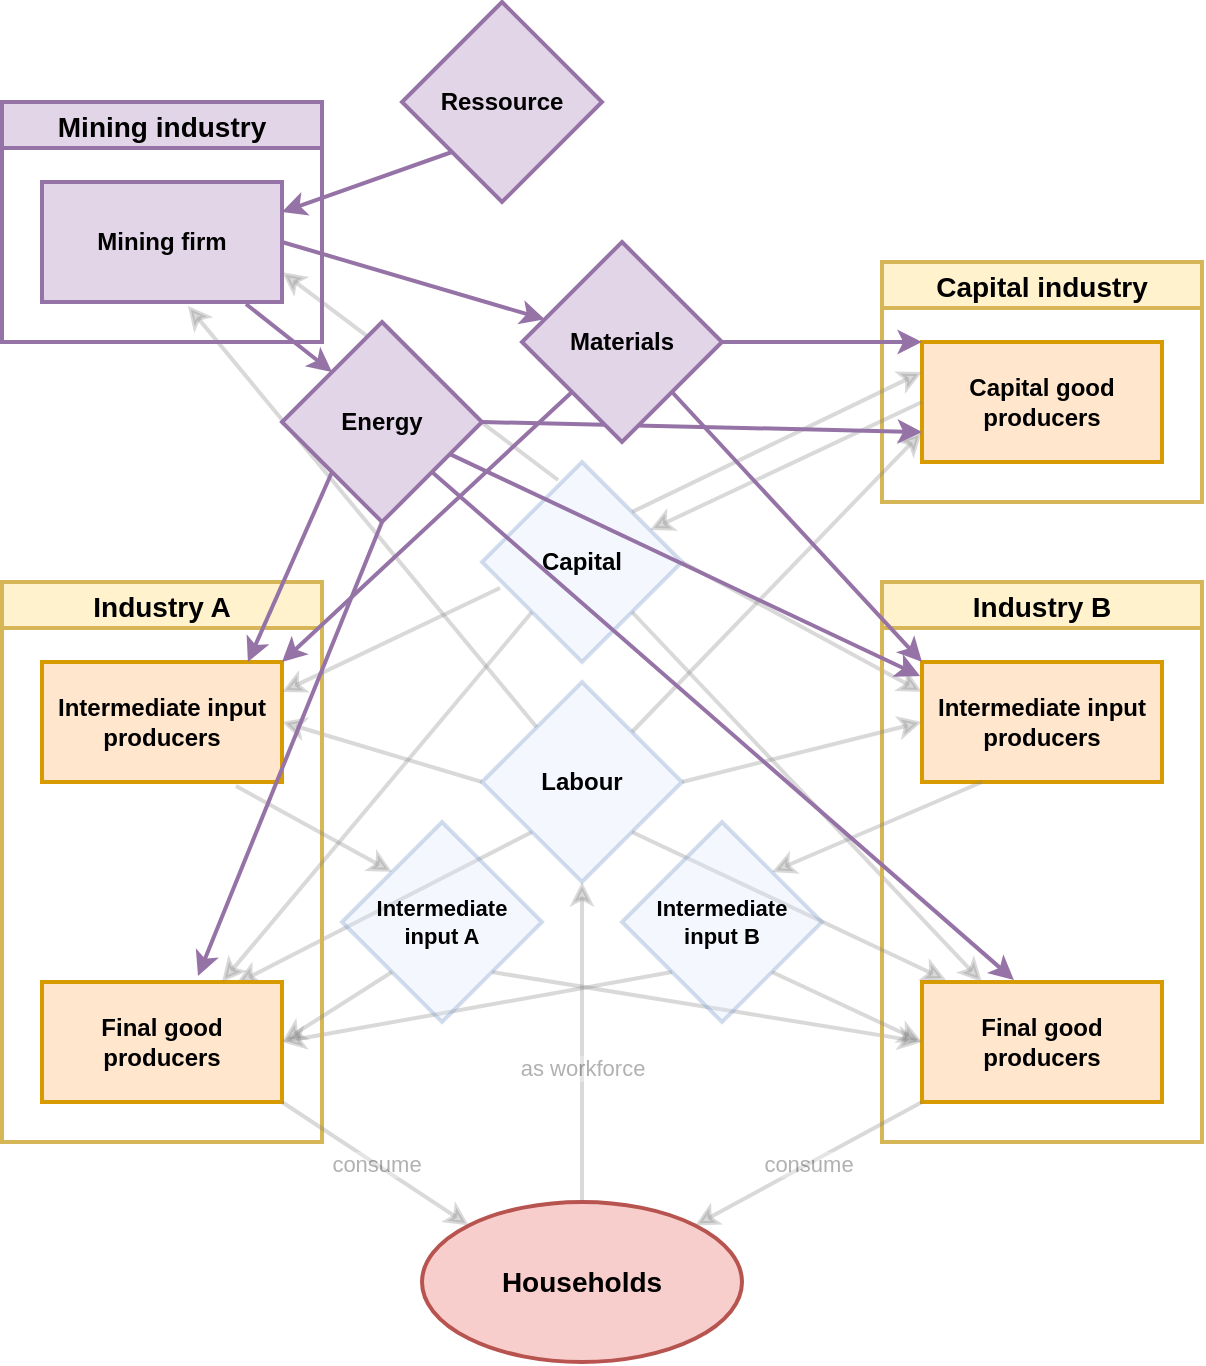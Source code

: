<mxfile version="16.4.11" type="github">
  <diagram id="RKy1fjhTBrsu8SNiVf_X" name="Page-1">
    <mxGraphModel dx="1422" dy="791" grid="1" gridSize="10" guides="1" tooltips="1" connect="1" arrows="1" fold="1" page="1" pageScale="1" pageWidth="827" pageHeight="1169" math="0" shadow="0">
      <root>
        <mxCell id="0" />
        <mxCell id="1" parent="0" />
        <mxCell id="RLwwSOCWPDE9d2zi6889-97" value="" style="endArrow=classic;html=1;rounded=0;labelBackgroundColor=default;fontFamily=Helvetica;fontSize=11;fontColor=default;strokeColor=#808080;strokeWidth=2;exitX=0;exitY=1;exitDx=0;exitDy=0;entryX=0.808;entryY=0.017;entryDx=0;entryDy=0;entryPerimeter=0;opacity=30;" parent="1" source="RLwwSOCWPDE9d2zi6889-99" target="RLwwSOCWPDE9d2zi6889-85" edge="1">
          <mxGeometry width="50" height="50" relative="1" as="geometry">
            <mxPoint x="410" y="430" as="sourcePoint" />
            <mxPoint x="270" y="520" as="targetPoint" />
          </mxGeometry>
        </mxCell>
        <mxCell id="EClmNM0gklMsoyYgT-cb-10" value="" style="endArrow=classic;html=1;rounded=0;labelBackgroundColor=default;fontFamily=Helvetica;fontSize=11;fontColor=default;strokeColor=#808080;strokeWidth=2;entryX=0.608;entryY=1.033;entryDx=0;entryDy=0;entryPerimeter=0;opacity=30;" parent="1" source="RLwwSOCWPDE9d2zi6889-99" target="EClmNM0gklMsoyYgT-cb-2" edge="1">
          <mxGeometry width="50" height="50" relative="1" as="geometry">
            <mxPoint x="395" y="295" as="sourcePoint" />
            <mxPoint x="270" y="175" as="targetPoint" />
          </mxGeometry>
        </mxCell>
        <mxCell id="EClmNM0gklMsoyYgT-cb-9" value="" style="endArrow=classic;html=1;rounded=0;labelBackgroundColor=default;fontFamily=Helvetica;fontSize=11;fontColor=default;strokeColor=#808080;strokeWidth=2;exitX=0.38;exitY=0.09;exitDx=0;exitDy=0;entryX=1;entryY=0.75;entryDx=0;entryDy=0;opacity=30;exitPerimeter=0;" parent="1" source="RLwwSOCWPDE9d2zi6889-98" target="EClmNM0gklMsoyYgT-cb-2" edge="1">
          <mxGeometry width="50" height="50" relative="1" as="geometry">
            <mxPoint x="370" y="320" as="sourcePoint" />
            <mxPoint x="240" y="240" as="targetPoint" />
          </mxGeometry>
        </mxCell>
        <mxCell id="RLwwSOCWPDE9d2zi6889-111" value="" style="endArrow=classic;html=1;rounded=0;labelBackgroundColor=default;fontFamily=Helvetica;fontSize=11;fontColor=default;strokeColor=#808080;strokeWidth=2;exitX=0;exitY=1;exitDx=0;exitDy=0;entryX=1;entryY=0.5;entryDx=0;entryDy=0;opacity=30;" parent="1" source="RLwwSOCWPDE9d2zi6889-105" target="RLwwSOCWPDE9d2zi6889-85" edge="1">
          <mxGeometry width="50" height="50" relative="1" as="geometry">
            <mxPoint x="660" y="430" as="sourcePoint" />
            <mxPoint x="550" y="500" as="targetPoint" />
          </mxGeometry>
        </mxCell>
        <mxCell id="RLwwSOCWPDE9d2zi6889-108" value="" style="endArrow=classic;html=1;rounded=0;labelBackgroundColor=default;fontFamily=Helvetica;fontSize=11;fontColor=default;strokeColor=#808080;strokeWidth=2;exitX=1;exitY=1;exitDx=0;exitDy=0;entryX=0;entryY=0.5;entryDx=0;entryDy=0;opacity=30;" parent="1" source="RLwwSOCWPDE9d2zi6889-104" target="RLwwSOCWPDE9d2zi6889-89" edge="1">
          <mxGeometry width="50" height="50" relative="1" as="geometry">
            <mxPoint x="350" y="540" as="sourcePoint" />
            <mxPoint x="270" y="560" as="targetPoint" />
          </mxGeometry>
        </mxCell>
        <mxCell id="RLwwSOCWPDE9d2zi6889-77" value="" style="endArrow=classic;html=1;rounded=0;labelBackgroundColor=default;fontFamily=Helvetica;fontSize=11;fontColor=default;strokeColor=#808080;strokeWidth=2;exitX=1;exitY=1;exitDx=0;exitDy=0;entryX=0.25;entryY=0;entryDx=0;entryDy=0;opacity=30;" parent="1" source="RLwwSOCWPDE9d2zi6889-98" target="RLwwSOCWPDE9d2zi6889-89" edge="1">
          <mxGeometry width="50" height="50" relative="1" as="geometry">
            <mxPoint x="460" y="360" as="sourcePoint" />
            <mxPoint x="640" y="440" as="targetPoint" />
          </mxGeometry>
        </mxCell>
        <mxCell id="RLwwSOCWPDE9d2zi6889-78" value="" style="endArrow=classic;html=1;rounded=0;labelBackgroundColor=default;fontFamily=Helvetica;fontSize=11;fontColor=default;strokeColor=#808080;strokeWidth=2;exitX=1;exitY=0.5;exitDx=0;exitDy=0;entryX=0;entryY=0.25;entryDx=0;entryDy=0;opacity=30;" parent="1" source="RLwwSOCWPDE9d2zi6889-98" target="RLwwSOCWPDE9d2zi6889-88" edge="1">
          <mxGeometry width="50" height="50" relative="1" as="geometry">
            <mxPoint x="400" y="380" as="sourcePoint" />
            <mxPoint x="270" y="520" as="targetPoint" />
          </mxGeometry>
        </mxCell>
        <mxCell id="RLwwSOCWPDE9d2zi6889-79" value="" style="endArrow=classic;html=1;rounded=0;labelBackgroundColor=default;fontFamily=Helvetica;fontSize=11;fontColor=default;strokeColor=#808080;strokeWidth=2;exitX=0;exitY=0.5;exitDx=0;exitDy=0;entryX=1;entryY=0.5;entryDx=0;entryDy=0;opacity=30;" parent="1" source="RLwwSOCWPDE9d2zi6889-99" target="RLwwSOCWPDE9d2zi6889-84" edge="1">
          <mxGeometry width="50" height="50" relative="1" as="geometry">
            <mxPoint x="510" y="430" as="sourcePoint" />
            <mxPoint x="276.96" y="521.02" as="targetPoint" />
          </mxGeometry>
        </mxCell>
        <mxCell id="RLwwSOCWPDE9d2zi6889-83" value="Industry A" style="swimlane;fillColor=#fff2cc;strokeColor=#d6b656;strokeWidth=2;fontSize=14;" parent="1" vertex="1">
          <mxGeometry x="120" y="320" width="160" height="280" as="geometry" />
        </mxCell>
        <mxCell id="RLwwSOCWPDE9d2zi6889-84" value="&lt;b&gt;Intermediate input producers&lt;/b&gt;" style="rounded=0;whiteSpace=wrap;html=1;fillColor=#ffe6cc;strokeColor=#d79b00;strokeWidth=2;" parent="RLwwSOCWPDE9d2zi6889-83" vertex="1">
          <mxGeometry x="20" y="40" width="120" height="60" as="geometry" />
        </mxCell>
        <mxCell id="RLwwSOCWPDE9d2zi6889-85" value="&lt;div&gt;&lt;b&gt;Final good &lt;br&gt;&lt;/b&gt;&lt;/div&gt;&lt;div&gt;&lt;b&gt;producers&lt;/b&gt;&lt;/div&gt;" style="rounded=0;whiteSpace=wrap;html=1;fillColor=#ffe6cc;strokeColor=#d79b00;strokeWidth=2;" parent="RLwwSOCWPDE9d2zi6889-83" vertex="1">
          <mxGeometry x="20" y="200" width="120" height="60" as="geometry" />
        </mxCell>
        <mxCell id="RLwwSOCWPDE9d2zi6889-87" value="Industry B" style="swimlane;fillColor=#fff2cc;strokeColor=#d6b656;strokeWidth=2;fontSize=14;" parent="1" vertex="1">
          <mxGeometry x="560" y="320" width="160" height="280" as="geometry" />
        </mxCell>
        <mxCell id="RLwwSOCWPDE9d2zi6889-88" value="&lt;b&gt;Intermediate input producers&lt;/b&gt;" style="rounded=0;whiteSpace=wrap;html=1;fillColor=#ffe6cc;strokeColor=#d79b00;strokeWidth=2;" parent="RLwwSOCWPDE9d2zi6889-87" vertex="1">
          <mxGeometry x="20" y="40" width="120" height="60" as="geometry" />
        </mxCell>
        <mxCell id="RLwwSOCWPDE9d2zi6889-89" value="&lt;div&gt;&lt;b&gt;Final good &lt;br&gt;&lt;/b&gt;&lt;/div&gt;&lt;div&gt;&lt;b&gt;producers&lt;/b&gt;&lt;/div&gt;" style="rounded=0;whiteSpace=wrap;html=1;fillColor=#ffe6cc;strokeColor=#d79b00;strokeWidth=2;" parent="RLwwSOCWPDE9d2zi6889-87" vertex="1">
          <mxGeometry x="20" y="200" width="120" height="60" as="geometry" />
        </mxCell>
        <mxCell id="frqVIynp-WOr74QWTHK4-5" value="&lt;font style=&quot;font-size: 11px;&quot;&gt;as workforce&lt;/font&gt;" style="edgeStyle=orthogonalEdgeStyle;rounded=0;orthogonalLoop=1;jettySize=auto;html=1;entryX=0.5;entryY=1;entryDx=0;entryDy=0;fontSize=11;strokeWidth=2;strokeColor=#808080;verticalAlign=top;opacity=30;textOpacity=30;" parent="1" source="RLwwSOCWPDE9d2zi6889-91" target="RLwwSOCWPDE9d2zi6889-99" edge="1">
          <mxGeometry relative="1" as="geometry" />
        </mxCell>
        <mxCell id="RLwwSOCWPDE9d2zi6889-91" value="&lt;font size=&quot;1&quot;&gt;&lt;b style=&quot;font-size: 14px&quot;&gt;Households&lt;/b&gt;&lt;/font&gt;" style="ellipse;whiteSpace=wrap;html=1;fillColor=#f8cecc;strokeColor=#b85450;strokeWidth=2;" parent="1" vertex="1">
          <mxGeometry x="330" y="630" width="160" height="80" as="geometry" />
        </mxCell>
        <mxCell id="RLwwSOCWPDE9d2zi6889-93" value="consume" style="endArrow=classic;html=1;rounded=0;labelBackgroundColor=default;fontFamily=Helvetica;fontSize=11;fontColor=default;strokeColor=#808080;strokeWidth=2;exitX=1;exitY=1;exitDx=0;exitDy=0;entryX=0;entryY=0;entryDx=0;entryDy=0;opacity=30;textOpacity=30;" parent="1" source="RLwwSOCWPDE9d2zi6889-85" target="RLwwSOCWPDE9d2zi6889-91" edge="1">
          <mxGeometry width="50" height="50" relative="1" as="geometry">
            <mxPoint x="290" y="690" as="sourcePoint" />
            <mxPoint x="340" y="640" as="targetPoint" />
          </mxGeometry>
        </mxCell>
        <mxCell id="RLwwSOCWPDE9d2zi6889-94" value="consume" style="endArrow=classic;html=1;rounded=0;labelBackgroundColor=default;fontFamily=Helvetica;fontSize=11;fontColor=default;strokeColor=#808080;strokeWidth=2;exitX=0;exitY=1;exitDx=0;exitDy=0;entryX=1;entryY=0;entryDx=0;entryDy=0;textOpacity=30;opacity=30;" parent="1" source="RLwwSOCWPDE9d2zi6889-89" target="RLwwSOCWPDE9d2zi6889-91" edge="1">
          <mxGeometry width="50" height="50" relative="1" as="geometry">
            <mxPoint x="370" y="580" as="sourcePoint" />
            <mxPoint x="407.574" y="661.716" as="targetPoint" />
          </mxGeometry>
        </mxCell>
        <mxCell id="RLwwSOCWPDE9d2zi6889-95" value="" style="endArrow=classic;html=1;rounded=0;labelBackgroundColor=default;fontFamily=Helvetica;fontSize=11;fontColor=default;strokeColor=#808080;strokeWidth=2;exitX=0.09;exitY=0.63;exitDx=0;exitDy=0;entryX=1;entryY=0.25;entryDx=0;entryDy=0;opacity=30;exitPerimeter=0;" parent="1" source="RLwwSOCWPDE9d2zi6889-98" target="RLwwSOCWPDE9d2zi6889-84" edge="1">
          <mxGeometry width="50" height="50" relative="1" as="geometry">
            <mxPoint x="480" y="530" as="sourcePoint" />
            <mxPoint x="530" y="480" as="targetPoint" />
          </mxGeometry>
        </mxCell>
        <mxCell id="RLwwSOCWPDE9d2zi6889-96" value="" style="endArrow=classic;html=1;rounded=0;labelBackgroundColor=default;fontFamily=Helvetica;fontSize=11;fontColor=default;strokeColor=#808080;strokeWidth=2;exitX=0;exitY=1;exitDx=0;exitDy=0;entryX=0.75;entryY=0;entryDx=0;entryDy=0;opacity=30;" parent="1" source="RLwwSOCWPDE9d2zi6889-98" target="RLwwSOCWPDE9d2zi6889-85" edge="1">
          <mxGeometry width="50" height="50" relative="1" as="geometry">
            <mxPoint x="390" y="410" as="sourcePoint" />
            <mxPoint x="300" y="425" as="targetPoint" />
          </mxGeometry>
        </mxCell>
        <mxCell id="RLwwSOCWPDE9d2zi6889-98" value="&lt;b&gt;Capital&lt;/b&gt;" style="rhombus;whiteSpace=wrap;html=1;fillColor=#dae8fc;strokeColor=#6c8ebf;strokeWidth=2;opacity=30;" parent="1" vertex="1">
          <mxGeometry x="360" y="260" width="100" height="100" as="geometry" />
        </mxCell>
        <mxCell id="RLwwSOCWPDE9d2zi6889-99" value="&lt;b&gt;Labour&lt;/b&gt;" style="rhombus;whiteSpace=wrap;html=1;fillColor=#dae8fc;strokeColor=#6c8ebf;strokeWidth=2;opacity=30;" parent="1" vertex="1">
          <mxGeometry x="360" y="370" width="100" height="100" as="geometry" />
        </mxCell>
        <mxCell id="RLwwSOCWPDE9d2zi6889-100" value="" style="endArrow=classic;html=1;rounded=0;labelBackgroundColor=default;fontFamily=Helvetica;fontSize=11;fontColor=default;strokeColor=#808080;strokeWidth=2;exitX=1;exitY=0.5;exitDx=0;exitDy=0;entryX=0;entryY=0.5;entryDx=0;entryDy=0;opacity=30;" parent="1" source="RLwwSOCWPDE9d2zi6889-99" target="RLwwSOCWPDE9d2zi6889-88" edge="1">
          <mxGeometry width="50" height="50" relative="1" as="geometry">
            <mxPoint x="500" y="380" as="sourcePoint" />
            <mxPoint x="276.96" y="521.02" as="targetPoint" />
          </mxGeometry>
        </mxCell>
        <mxCell id="RLwwSOCWPDE9d2zi6889-101" value="" style="endArrow=classic;html=1;rounded=0;labelBackgroundColor=default;fontFamily=Helvetica;fontSize=11;fontColor=default;strokeColor=#808080;strokeWidth=2;exitX=1;exitY=1;exitDx=0;exitDy=0;entryX=0.1;entryY=-0.017;entryDx=0;entryDy=0;entryPerimeter=0;opacity=30;" parent="1" source="RLwwSOCWPDE9d2zi6889-99" target="RLwwSOCWPDE9d2zi6889-89" edge="1">
          <mxGeometry width="50" height="50" relative="1" as="geometry">
            <mxPoint x="555" y="360" as="sourcePoint" />
            <mxPoint x="640" y="425" as="targetPoint" />
          </mxGeometry>
        </mxCell>
        <mxCell id="RLwwSOCWPDE9d2zi6889-104" value="&lt;div&gt;&lt;b&gt;Intermediate &lt;br&gt;&lt;/b&gt;&lt;/div&gt;&lt;div&gt;&lt;b&gt;input A&lt;/b&gt;&lt;/div&gt;" style="rhombus;whiteSpace=wrap;html=1;fontFamily=Helvetica;fontSize=11;fillColor=#dae8fc;strokeColor=#6c8ebf;strokeWidth=2;opacity=30;" parent="1" vertex="1">
          <mxGeometry x="290" y="440" width="100" height="100" as="geometry" />
        </mxCell>
        <mxCell id="RLwwSOCWPDE9d2zi6889-105" value="&lt;div&gt;&lt;b&gt;Intermediate &lt;br&gt;&lt;/b&gt;&lt;/div&gt;&lt;div&gt;&lt;b&gt;input B&lt;/b&gt;&lt;/div&gt;" style="rhombus;whiteSpace=wrap;html=1;fontFamily=Helvetica;fontSize=11;fillColor=#dae8fc;strokeColor=#6c8ebf;strokeWidth=2;opacity=30;" parent="1" vertex="1">
          <mxGeometry x="430" y="440" width="100" height="100" as="geometry" />
        </mxCell>
        <mxCell id="RLwwSOCWPDE9d2zi6889-106" value="" style="endArrow=classic;html=1;rounded=0;labelBackgroundColor=default;fontFamily=Helvetica;fontSize=11;fontColor=default;strokeColor=#808080;strokeWidth=2;exitX=0.808;exitY=1.033;exitDx=0;exitDy=0;exitPerimeter=0;entryX=0;entryY=0;entryDx=0;entryDy=0;opacity=30;" parent="1" source="RLwwSOCWPDE9d2zi6889-84" target="RLwwSOCWPDE9d2zi6889-104" edge="1">
          <mxGeometry width="50" height="50" relative="1" as="geometry">
            <mxPoint x="310" y="470" as="sourcePoint" />
            <mxPoint x="360" y="420" as="targetPoint" />
          </mxGeometry>
        </mxCell>
        <mxCell id="RLwwSOCWPDE9d2zi6889-107" value="" style="endArrow=classic;html=1;rounded=0;labelBackgroundColor=default;fontFamily=Helvetica;fontSize=11;fontColor=default;strokeColor=#808080;strokeWidth=2;exitX=0;exitY=1;exitDx=0;exitDy=0;entryX=1;entryY=0.5;entryDx=0;entryDy=0;opacity=30;" parent="1" source="RLwwSOCWPDE9d2zi6889-104" target="RLwwSOCWPDE9d2zi6889-85" edge="1">
          <mxGeometry width="50" height="50" relative="1" as="geometry">
            <mxPoint x="246.96" y="431.98" as="sourcePoint" />
            <mxPoint x="350" y="500" as="targetPoint" />
          </mxGeometry>
        </mxCell>
        <mxCell id="RLwwSOCWPDE9d2zi6889-109" value="" style="endArrow=classic;html=1;rounded=0;labelBackgroundColor=default;fontFamily=Helvetica;fontSize=11;fontColor=default;strokeColor=#808080;strokeWidth=2;exitX=1;exitY=1;exitDx=0;exitDy=0;entryX=0;entryY=0.5;entryDx=0;entryDy=0;opacity=30;" parent="1" source="RLwwSOCWPDE9d2zi6889-105" target="RLwwSOCWPDE9d2zi6889-89" edge="1">
          <mxGeometry width="50" height="50" relative="1" as="geometry">
            <mxPoint x="390" y="540" as="sourcePoint" />
            <mxPoint x="630" y="560" as="targetPoint" />
          </mxGeometry>
        </mxCell>
        <mxCell id="RLwwSOCWPDE9d2zi6889-110" value="" style="endArrow=classic;html=1;rounded=0;labelBackgroundColor=default;fontFamily=Helvetica;fontSize=11;fontColor=default;strokeColor=#808080;strokeWidth=2;exitX=0.25;exitY=1;exitDx=0;exitDy=0;entryX=1;entryY=0;entryDx=0;entryDy=0;opacity=30;" parent="1" source="RLwwSOCWPDE9d2zi6889-88" target="RLwwSOCWPDE9d2zi6889-105" edge="1">
          <mxGeometry width="50" height="50" relative="1" as="geometry">
            <mxPoint x="550" y="540" as="sourcePoint" />
            <mxPoint x="630" y="560" as="targetPoint" />
          </mxGeometry>
        </mxCell>
        <mxCell id="RLwwSOCWPDE9d2zi6889-112" value="Capital industry" style="swimlane;fontFamily=Helvetica;fontSize=14;fillColor=#fff2cc;strokeColor=#d6b656;strokeWidth=2;" parent="1" vertex="1">
          <mxGeometry x="560" y="160" width="160" height="120" as="geometry" />
        </mxCell>
        <mxCell id="RLwwSOCWPDE9d2zi6889-113" value="&lt;b&gt;Capital good producers&lt;/b&gt;" style="rounded=0;whiteSpace=wrap;html=1;fillColor=#ffe6cc;strokeColor=#d79b00;strokeWidth=2;" parent="RLwwSOCWPDE9d2zi6889-112" vertex="1">
          <mxGeometry x="20" y="40" width="120" height="60" as="geometry" />
        </mxCell>
        <mxCell id="RLwwSOCWPDE9d2zi6889-114" value="" style="endArrow=classic;html=1;rounded=0;labelBackgroundColor=default;fontFamily=Helvetica;fontSize=11;fontColor=default;strokeColor=#808080;strokeWidth=2;exitX=1;exitY=0;exitDx=0;exitDy=0;entryX=0;entryY=0.25;entryDx=0;entryDy=0;opacity=30;" parent="1" source="RLwwSOCWPDE9d2zi6889-98" target="RLwwSOCWPDE9d2zi6889-113" edge="1">
          <mxGeometry width="50" height="50" relative="1" as="geometry">
            <mxPoint x="500" y="310" as="sourcePoint" />
            <mxPoint x="630" y="385" as="targetPoint" />
          </mxGeometry>
        </mxCell>
        <mxCell id="RLwwSOCWPDE9d2zi6889-115" value="" style="endArrow=classic;html=1;rounded=0;labelBackgroundColor=default;fontFamily=Helvetica;fontSize=11;fontColor=default;strokeColor=#808080;strokeWidth=2;exitX=1;exitY=0;exitDx=0;exitDy=0;entryX=0;entryY=0.75;entryDx=0;entryDy=0;opacity=30;" parent="1" source="RLwwSOCWPDE9d2zi6889-99" target="RLwwSOCWPDE9d2zi6889-113" edge="1">
          <mxGeometry width="50" height="50" relative="1" as="geometry">
            <mxPoint x="500" y="430" as="sourcePoint" />
            <mxPoint x="630" y="400" as="targetPoint" />
          </mxGeometry>
        </mxCell>
        <mxCell id="RLwwSOCWPDE9d2zi6889-116" value="" style="endArrow=classic;html=1;rounded=0;labelBackgroundColor=default;fontFamily=Helvetica;fontSize=11;fontColor=default;strokeColor=#808080;strokeWidth=2;exitX=0;exitY=0.5;exitDx=0;exitDy=0;opacity=30;" parent="1" source="RLwwSOCWPDE9d2zi6889-113" target="RLwwSOCWPDE9d2zi6889-98" edge="1">
          <mxGeometry width="50" height="50" relative="1" as="geometry">
            <mxPoint x="475" y="405" as="sourcePoint" />
            <mxPoint x="630" y="255" as="targetPoint" />
          </mxGeometry>
        </mxCell>
        <mxCell id="EClmNM0gklMsoyYgT-cb-1" value="Mining industry" style="swimlane;fontFamily=Helvetica;fontSize=14;fillColor=#e1d5e7;strokeColor=#9673a6;strokeWidth=2;" parent="1" vertex="1">
          <mxGeometry x="120" y="80" width="160" height="120" as="geometry" />
        </mxCell>
        <mxCell id="EClmNM0gklMsoyYgT-cb-2" value="Mining firm" style="rounded=0;whiteSpace=wrap;html=1;fillColor=#e1d5e7;strokeColor=#9673a6;strokeWidth=2;fontStyle=1" parent="EClmNM0gklMsoyYgT-cb-1" vertex="1">
          <mxGeometry x="20" y="40" width="120" height="60" as="geometry" />
        </mxCell>
        <mxCell id="EClmNM0gklMsoyYgT-cb-5" value="" style="endArrow=classic;html=1;rounded=0;labelBackgroundColor=default;fontFamily=Helvetica;fontSize=11;fontColor=default;strokeColor=#9673a6;strokeWidth=2;fillColor=#e1d5e7;shape=connector;exitX=1;exitY=0.5;exitDx=0;exitDy=0;" parent="1" source="EClmNM0gklMsoyYgT-cb-2" target="RLwwSOCWPDE9d2zi6889-82" edge="1">
          <mxGeometry width="50" height="50" relative="1" as="geometry">
            <mxPoint x="320" y="340" as="sourcePoint" />
            <mxPoint x="440" y="350" as="targetPoint" />
          </mxGeometry>
        </mxCell>
        <mxCell id="EClmNM0gklMsoyYgT-cb-6" value="" style="endArrow=classic;html=1;rounded=0;labelBackgroundColor=default;fontFamily=Helvetica;fontSize=11;fontColor=default;strokeColor=#9673a6;strokeWidth=2;fillColor=#e1d5e7;shape=connector;exitX=0.85;exitY=1.017;exitDx=0;exitDy=0;exitPerimeter=0;entryX=0;entryY=0;entryDx=0;entryDy=0;" parent="1" source="EClmNM0gklMsoyYgT-cb-2" target="RLwwSOCWPDE9d2zi6889-81" edge="1">
          <mxGeometry width="50" height="50" relative="1" as="geometry">
            <mxPoint x="270" y="160" as="sourcePoint" />
            <mxPoint x="387.895" y="182.105" as="targetPoint" />
          </mxGeometry>
        </mxCell>
        <mxCell id="EClmNM0gklMsoyYgT-cb-7" value="Ressource" style="rhombus;whiteSpace=wrap;html=1;fillColor=#e1d5e7;strokeColor=#9673a6;strokeWidth=2;fontStyle=1" parent="1" vertex="1">
          <mxGeometry x="320" y="30" width="100" height="100" as="geometry" />
        </mxCell>
        <mxCell id="EClmNM0gklMsoyYgT-cb-8" value="" style="endArrow=classic;html=1;rounded=0;labelBackgroundColor=default;fontFamily=Helvetica;fontSize=11;fontColor=default;strokeColor=#9673a6;strokeWidth=2;fillColor=#e1d5e7;shape=connector;exitX=0;exitY=1;exitDx=0;exitDy=0;entryX=1;entryY=0.25;entryDx=0;entryDy=0;" parent="1" source="EClmNM0gklMsoyYgT-cb-7" target="EClmNM0gklMsoyYgT-cb-2" edge="1">
          <mxGeometry width="50" height="50" relative="1" as="geometry">
            <mxPoint x="270" y="160" as="sourcePoint" />
            <mxPoint x="387.895" y="182.105" as="targetPoint" />
          </mxGeometry>
        </mxCell>
        <mxCell id="lGQlqXO6w54q4nxRXXpG-11" style="edgeStyle=none;shape=connector;rounded=0;orthogonalLoop=1;jettySize=auto;html=1;entryX=-0.008;entryY=0.117;entryDx=0;entryDy=0;entryPerimeter=0;labelBackgroundColor=default;fontFamily=Helvetica;fontSize=11;fontColor=default;endArrow=classic;strokeColor=#9673a6;strokeWidth=2;fillColor=#e1d5e7;endSize=6;startSize=6;" parent="1" source="RLwwSOCWPDE9d2zi6889-81" target="RLwwSOCWPDE9d2zi6889-88" edge="1">
          <mxGeometry relative="1" as="geometry" />
        </mxCell>
        <mxCell id="lGQlqXO6w54q4nxRXXpG-9" style="edgeStyle=none;shape=connector;rounded=0;orthogonalLoop=1;jettySize=auto;html=1;exitX=0.5;exitY=1;exitDx=0;exitDy=0;entryX=0.65;entryY=-0.05;entryDx=0;entryDy=0;entryPerimeter=0;labelBackgroundColor=default;fontFamily=Helvetica;fontSize=11;fontColor=default;endArrow=classic;strokeColor=#9673a6;strokeWidth=2;fillColor=#e1d5e7;" parent="1" source="RLwwSOCWPDE9d2zi6889-81" target="RLwwSOCWPDE9d2zi6889-85" edge="1">
          <mxGeometry relative="1" as="geometry" />
        </mxCell>
        <mxCell id="lGQlqXO6w54q4nxRXXpG-8" style="edgeStyle=none;shape=connector;rounded=0;orthogonalLoop=1;jettySize=auto;html=1;exitX=0;exitY=1;exitDx=0;exitDy=0;entryX=0.858;entryY=0;entryDx=0;entryDy=0;entryPerimeter=0;labelBackgroundColor=default;fontFamily=Helvetica;fontSize=11;fontColor=default;endArrow=classic;strokeColor=#9673a6;strokeWidth=2;fillColor=#e1d5e7;" parent="1" source="RLwwSOCWPDE9d2zi6889-81" target="RLwwSOCWPDE9d2zi6889-84" edge="1">
          <mxGeometry relative="1" as="geometry" />
        </mxCell>
        <mxCell id="lGQlqXO6w54q4nxRXXpG-7" style="edgeStyle=none;shape=connector;rounded=0;orthogonalLoop=1;jettySize=auto;html=1;exitX=1;exitY=1;exitDx=0;exitDy=0;entryX=0.383;entryY=-0.017;entryDx=0;entryDy=0;entryPerimeter=0;labelBackgroundColor=default;fontFamily=Helvetica;fontSize=11;fontColor=default;endArrow=classic;strokeColor=#9673a6;strokeWidth=2;fillColor=#e1d5e7;" parent="1" source="RLwwSOCWPDE9d2zi6889-81" target="RLwwSOCWPDE9d2zi6889-89" edge="1">
          <mxGeometry relative="1" as="geometry" />
        </mxCell>
        <mxCell id="lGQlqXO6w54q4nxRXXpG-6" style="edgeStyle=none;shape=connector;rounded=0;orthogonalLoop=1;jettySize=auto;html=1;exitX=1;exitY=0.5;exitDx=0;exitDy=0;entryX=0;entryY=0.75;entryDx=0;entryDy=0;labelBackgroundColor=default;fontFamily=Helvetica;fontSize=11;fontColor=default;endArrow=classic;strokeColor=#9673a6;strokeWidth=2;fillColor=#e1d5e7;" parent="1" source="RLwwSOCWPDE9d2zi6889-81" target="RLwwSOCWPDE9d2zi6889-113" edge="1">
          <mxGeometry relative="1" as="geometry" />
        </mxCell>
        <mxCell id="lGQlqXO6w54q4nxRXXpG-1" style="rounded=0;orthogonalLoop=1;jettySize=auto;html=1;exitX=0;exitY=1;exitDx=0;exitDy=0;entryX=1;entryY=0;entryDx=0;entryDy=0;strokeWidth=2;fillColor=#e1d5e7;strokeColor=#9673a6;" parent="1" source="RLwwSOCWPDE9d2zi6889-82" target="RLwwSOCWPDE9d2zi6889-84" edge="1">
          <mxGeometry relative="1" as="geometry" />
        </mxCell>
        <mxCell id="lGQlqXO6w54q4nxRXXpG-2" style="edgeStyle=none;shape=connector;rounded=0;orthogonalLoop=1;jettySize=auto;html=1;exitX=1;exitY=1;exitDx=0;exitDy=0;entryX=0;entryY=0;entryDx=0;entryDy=0;labelBackgroundColor=default;fontFamily=Helvetica;fontSize=11;fontColor=default;endArrow=classic;strokeColor=#9673a6;strokeWidth=2;fillColor=#e1d5e7;" parent="1" source="RLwwSOCWPDE9d2zi6889-82" target="RLwwSOCWPDE9d2zi6889-88" edge="1">
          <mxGeometry relative="1" as="geometry" />
        </mxCell>
        <mxCell id="lGQlqXO6w54q4nxRXXpG-3" style="edgeStyle=none;shape=connector;rounded=0;orthogonalLoop=1;jettySize=auto;html=1;exitX=1;exitY=0.5;exitDx=0;exitDy=0;entryX=0;entryY=0;entryDx=0;entryDy=0;labelBackgroundColor=default;fontFamily=Helvetica;fontSize=11;fontColor=default;endArrow=classic;strokeColor=#9673a6;strokeWidth=2;fillColor=#e1d5e7;" parent="1" source="RLwwSOCWPDE9d2zi6889-82" target="RLwwSOCWPDE9d2zi6889-113" edge="1">
          <mxGeometry relative="1" as="geometry" />
        </mxCell>
        <mxCell id="RLwwSOCWPDE9d2zi6889-81" value="&lt;b&gt;Energy&lt;/b&gt;" style="rhombus;whiteSpace=wrap;html=1;fillColor=#e1d5e7;strokeColor=#9673a6;strokeWidth=2;" parent="1" vertex="1">
          <mxGeometry x="260" y="190" width="100" height="100" as="geometry" />
        </mxCell>
        <mxCell id="RLwwSOCWPDE9d2zi6889-82" value="&lt;b&gt;Materials&lt;/b&gt;" style="rhombus;whiteSpace=wrap;html=1;fillColor=#e1d5e7;strokeColor=#9673a6;strokeWidth=2;" parent="1" vertex="1">
          <mxGeometry x="380" y="150" width="100" height="100" as="geometry" />
        </mxCell>
      </root>
    </mxGraphModel>
  </diagram>
</mxfile>
